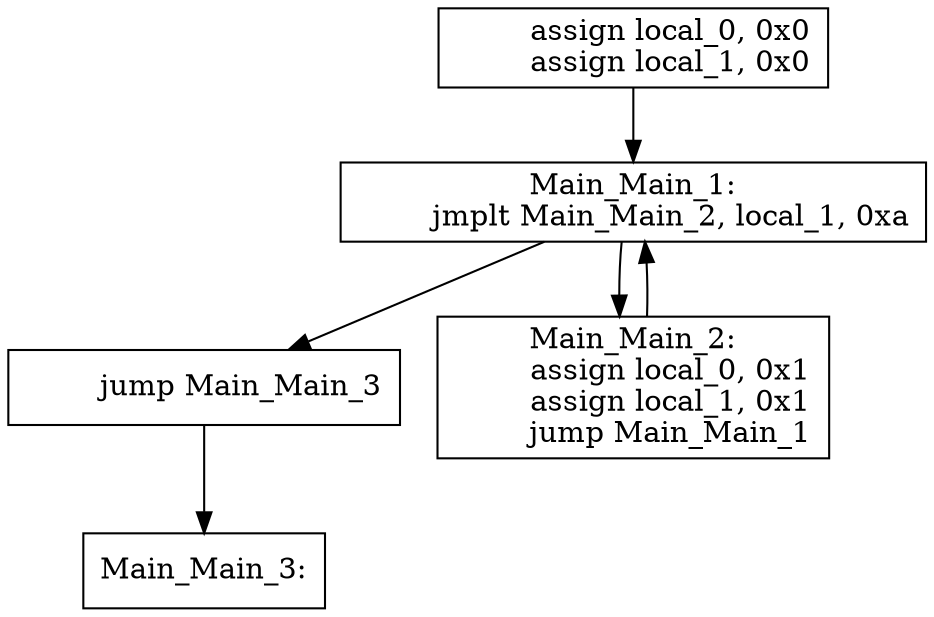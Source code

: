 digraph pgn {
rankdir=TD;
node [shape = rectangle];
B0 [label = "	assign local_0, 0x0
	assign local_1, 0x0
"]
B1 [label = "Main_Main_1:
	jmplt Main_Main_2, local_1, 0xa
"]
B2 [label = "	jump Main_Main_3
"]
B3 [label = "Main_Main_2:
	assign local_0, 0x1
	assign local_1, 0x1
	jump Main_Main_1
"]
B4 [label = "Main_Main_3:
"]
B0 -> B1
B1 -> B2
B1 -> B3
B2 -> B4
B3 -> B1
}
